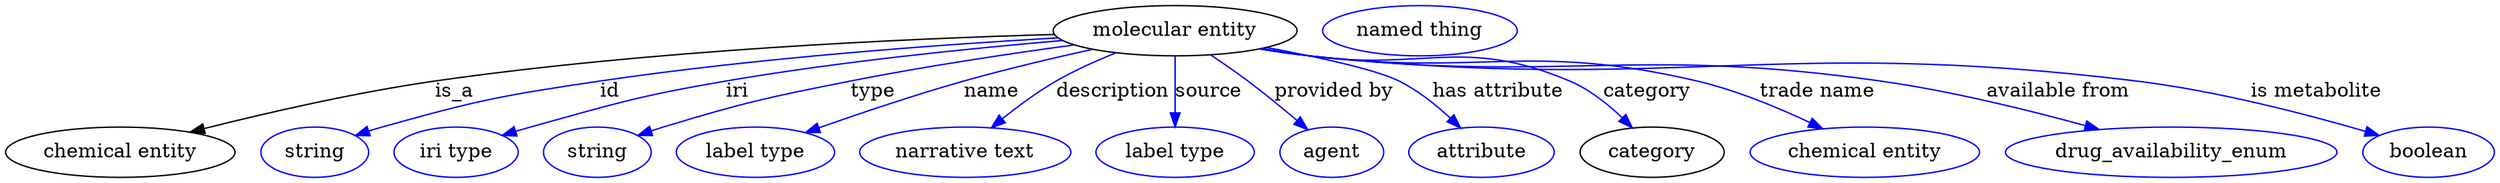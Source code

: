 digraph {
	graph [bb="0,0,1773.7,123"];
	node [label="\N"];
	"molecular entity"	[height=0.5,
		label="molecular entity",
		pos="834.89,105",
		width=2.4192];
	"chemical entity"	[height=0.5,
		pos="81.893,18",
		width=2.2748];
	"molecular entity" -> "chemical entity"	[label=is_a,
		lp="319.89,61.5",
		pos="e,131.75,32.441 748.34,102.35 643.23,99.4 460.77,91.274 305.89,69 249.61,60.905 186.47,46.298 141.6,34.954"];
	id	[color=blue,
		height=0.5,
		label=string,
		pos="219.89,18",
		width=1.0652];
	"molecular entity" -> id	[color=blue,
		label=id,
		lp="430.89,61.5",
		pos="e,248.89,29.96 751.1,99.902 667.8,95.115 536.53,85.645 423.89,69 353.79,58.64 336.11,55.205 267.89,36 264.79,35.126 261.59,34.155 \
258.39,33.133",
		style=solid];
	iri	[color=blue,
		height=0.5,
		label="iri type",
		pos="320.89,18",
		width=1.2277];
	"molecular entity" -> iri	[color=blue,
		label=iri,
		lp="521.89,61.5",
		pos="e,354.2,29.896 754.37,98.016 689.21,92.504 595.24,83.035 513.89,69 451.32,58.205 436.1,52.878 374.89,36 371.32,35.015 367.63,33.951 \
363.93,32.852",
		style=solid];
	type	[color=blue,
		height=0.5,
		label=string,
		pos="421.89,18",
		width=1.0652];
	"molecular entity" -> type	[color=blue,
		label=type,
		lp="618.89,61.5",
		pos="e,450.82,30.003 762.75,94.852 716.81,88.599 656.14,79.549 602.89,69 542.73,57.079 527.59,53.789 468.89,36 466.13,35.162 463.29,34.255 \
460.44,33.311",
		style=solid];
	name	[color=blue,
		height=0.5,
		label="label type",
		pos="534.89,18",
		width=1.5707];
	"molecular entity" -> name	[color=blue,
		label=name,
		lp="703.89,61.5",
		pos="e,570.72,32.101 775.76,91.672 747.75,85.483 713.93,77.5 683.89,69 648.75,59.054 609.61,45.838 580.28,35.491",
		style=solid];
	description	[color=blue,
		height=0.5,
		label="narrative text",
		pos="684.89,18",
		width=2.0943];
	"molecular entity" -> description	[color=blue,
		label=description,
		lp="790.39,61.5",
		pos="e,703.57,35.515 792.77,89.217 778.75,83.632 763.3,76.734 749.89,69 736.5,61.273 722.76,51.1 711.39,41.949",
		style=solid];
	source	[color=blue,
		height=0.5,
		label="label type",
		pos="834.89,18",
		width=1.5707];
	"molecular entity" -> source	[color=blue,
		label=source,
		lp="858.89,61.5",
		pos="e,834.89,36.175 834.89,86.799 834.89,75.163 834.89,59.548 834.89,46.237",
		style=solid];
	"provided by"	[color=blue,
		height=0.5,
		label=agent,
		pos="946.89,18",
		width=1.0291];
	"molecular entity" -> "provided by"	[color=blue,
		label="provided by",
		lp="948.39,61.5",
		pos="e,929.68,34.142 860.38,87.597 868.94,81.893 878.45,75.334 886.89,69 898.73,60.117 911.39,49.717 922.01,40.71",
		style=solid];
	"has attribute"	[color=blue,
		height=0.5,
		label=attribute,
		pos="1053.9,18",
		width=1.4443];
	"molecular entity" -> "has attribute"	[color=blue,
		label="has attribute",
		lp="1065.9,61.5",
		pos="e,1038.9,35.363 900.14,93.019 936.69,86.226 978.2,77.255 994.89,69 1008.3,62.361 1021.2,52.013 1031.6,42.449",
		style=solid];
	category	[height=0.5,
		pos="1174.9,18",
		width=1.4263];
	"molecular entity" -> category	[color=blue,
		label=category,
		lp="1172.4,61.5",
		pos="e,1161,35.5 896.75,92.308 908.08,90.376 919.82,88.513 930.89,87 1013.2,75.75 1040.5,101.65 1116.9,69 1130.7,63.087 1143.7,52.632 \
1153.8,42.806",
		style=solid];
	"trade name"	[color=blue,
		height=0.5,
		label="chemical entity",
		pos="1325.9,18",
		width=2.2748];
	"molecular entity" -> "trade name"	[color=blue,
		label="trade name",
		lp="1292.9,61.5",
		pos="e,1296.3,34.85 895.94,92.148 907.51,90.197 919.55,88.369 930.89,87 1053.4,72.221 1087.9,97.467 1207.9,69 1235.4,62.486 1264.6,50.148 \
1287.1,39.358",
		style=solid];
	"available from"	[color=blue,
		height=0.5,
		label=drug_availability_enum,
		pos="1543.9,18",
		width=3.2858];
	"molecular entity" -> "available from"	[color=blue,
		label="available from",
		lp="1464.4,61.5",
		pos="e,1492.8,34.335 895.4,92.044 907.14,90.077 919.37,88.27 930.89,87 1110.9,67.171 1158.6,94.474 1337.9,69 1387.4,61.969 1442.3,48.327 \
1483,37.067",
		style=solid];
	"is metabolite"	[color=blue,
		height=0.5,
		label=boolean,
		pos="1726.9,18",
		width=1.2999];
	"molecular entity" -> "is metabolite"	[color=blue,
		label="is metabolite",
		lp="1646.9,61.5",
		pos="e,1691.8,30.074 895.13,91.96 906.95,89.988 919.28,88.2 930.89,87 1191.4,60.096 1260,101.09 1519.9,69 1576.7,61.989 1640.4,45.185 \
1682,32.989",
		style=solid];
	"named thing_category"	[color=blue,
		height=0.5,
		label="named thing",
		pos="1009.9,105",
		width=1.9318];
}
